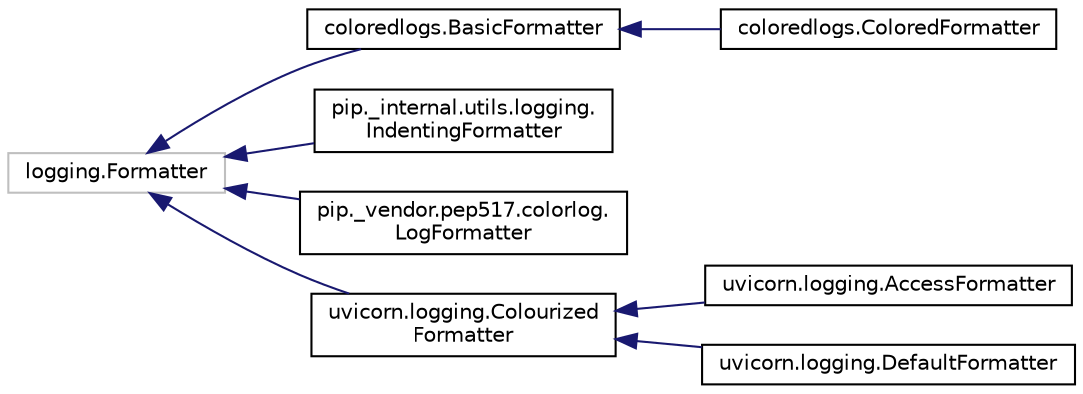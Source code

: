 digraph "Graphical Class Hierarchy"
{
 // LATEX_PDF_SIZE
  edge [fontname="Helvetica",fontsize="10",labelfontname="Helvetica",labelfontsize="10"];
  node [fontname="Helvetica",fontsize="10",shape=record];
  rankdir="LR";
  Node6114 [label="logging.Formatter",height=0.2,width=0.4,color="grey75", fillcolor="white", style="filled",tooltip=" "];
  Node6114 -> Node0 [dir="back",color="midnightblue",fontsize="10",style="solid",fontname="Helvetica"];
  Node0 [label="coloredlogs.BasicFormatter",height=0.2,width=0.4,color="black", fillcolor="white", style="filled",URL="$classcoloredlogs_1_1BasicFormatter.html",tooltip=" "];
  Node0 -> Node1 [dir="back",color="midnightblue",fontsize="10",style="solid",fontname="Helvetica"];
  Node1 [label="coloredlogs.ColoredFormatter",height=0.2,width=0.4,color="black", fillcolor="white", style="filled",URL="$classcoloredlogs_1_1ColoredFormatter.html",tooltip=" "];
  Node6114 -> Node6117 [dir="back",color="midnightblue",fontsize="10",style="solid",fontname="Helvetica"];
  Node6117 [label="pip._internal.utils.logging.\lIndentingFormatter",height=0.2,width=0.4,color="black", fillcolor="white", style="filled",URL="$classpip_1_1__internal_1_1utils_1_1logging_1_1IndentingFormatter.html",tooltip=" "];
  Node6114 -> Node6118 [dir="back",color="midnightblue",fontsize="10",style="solid",fontname="Helvetica"];
  Node6118 [label="pip._vendor.pep517.colorlog.\lLogFormatter",height=0.2,width=0.4,color="black", fillcolor="white", style="filled",URL="$classpip_1_1__vendor_1_1pep517_1_1colorlog_1_1LogFormatter.html",tooltip=" "];
  Node6114 -> Node6119 [dir="back",color="midnightblue",fontsize="10",style="solid",fontname="Helvetica"];
  Node6119 [label="uvicorn.logging.Colourized\lFormatter",height=0.2,width=0.4,color="black", fillcolor="white", style="filled",URL="$classuvicorn_1_1logging_1_1ColourizedFormatter.html",tooltip=" "];
  Node6119 -> Node6120 [dir="back",color="midnightblue",fontsize="10",style="solid",fontname="Helvetica"];
  Node6120 [label="uvicorn.logging.AccessFormatter",height=0.2,width=0.4,color="black", fillcolor="white", style="filled",URL="$classuvicorn_1_1logging_1_1AccessFormatter.html",tooltip=" "];
  Node6119 -> Node6121 [dir="back",color="midnightblue",fontsize="10",style="solid",fontname="Helvetica"];
  Node6121 [label="uvicorn.logging.DefaultFormatter",height=0.2,width=0.4,color="black", fillcolor="white", style="filled",URL="$classuvicorn_1_1logging_1_1DefaultFormatter.html",tooltip=" "];
}
